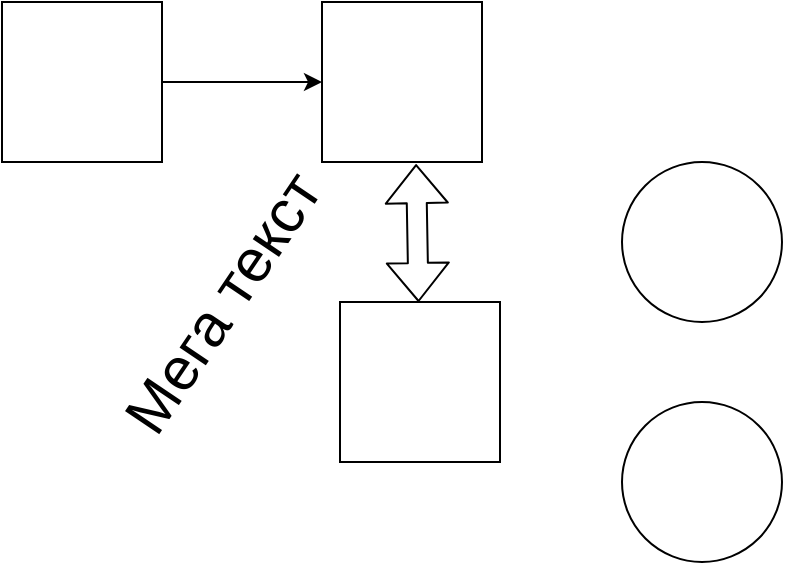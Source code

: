 <mxfile version="10.7.5" type="github"><diagram id="4Ro7-zaFBpL1dnS4aytV" name="Page-1"><mxGraphModel dx="1074" dy="596" grid="1" gridSize="10" guides="1" tooltips="1" connect="1" arrows="1" fold="1" page="1" pageScale="1" pageWidth="827" pageHeight="1169" math="0" shadow="0"><root><mxCell id="0"/><mxCell id="1" parent="0"/><mxCell id="ZoL4KQlUWgyn9CmLvHV1-4" value="" style="edgeStyle=orthogonalEdgeStyle;rounded=0;orthogonalLoop=1;jettySize=auto;html=1;" parent="1" source="ZoL4KQlUWgyn9CmLvHV1-1" target="ZoL4KQlUWgyn9CmLvHV1-3" edge="1"><mxGeometry relative="1" as="geometry"/></mxCell><mxCell id="ZoL4KQlUWgyn9CmLvHV1-1" value="" style="whiteSpace=wrap;html=1;aspect=fixed;" parent="1" vertex="1"><mxGeometry x="70" y="80" width="80" height="80" as="geometry"/></mxCell><mxCell id="ZoL4KQlUWgyn9CmLvHV1-3" value="" style="whiteSpace=wrap;html=1;aspect=fixed;" parent="1" vertex="1"><mxGeometry x="230" y="80" width="80" height="80" as="geometry"/></mxCell><mxCell id="ZoL4KQlUWgyn9CmLvHV1-2" value="" style="whiteSpace=wrap;html=1;aspect=fixed;" parent="1" vertex="1"><mxGeometry x="239" y="230" width="80" height="80" as="geometry"/></mxCell><mxCell id="ZoL4KQlUWgyn9CmLvHV1-5" value="" style="shape=flexArrow;endArrow=classic;startArrow=classic;html=1;entryX=0.588;entryY=1.013;entryDx=0;entryDy=0;entryPerimeter=0;" parent="1" source="ZoL4KQlUWgyn9CmLvHV1-2" target="ZoL4KQlUWgyn9CmLvHV1-3" edge="1"><mxGeometry width="50" height="50" relative="1" as="geometry"><mxPoint x="70" y="380" as="sourcePoint"/><mxPoint x="90" y="310" as="targetPoint"/></mxGeometry></mxCell><mxCell id="ZoL4KQlUWgyn9CmLvHV1-6" value="&lt;font style=&quot;font-size: 30px&quot;&gt;Мега текст&lt;/font&gt;" style="text;html=1;strokeColor=none;fillColor=none;align=center;verticalAlign=middle;whiteSpace=wrap;rounded=0;rotation=-56;" parent="1" vertex="1"><mxGeometry x="30" y="200" width="300" height="60" as="geometry"/></mxCell><mxCell id="CW46itHJdqX5c2O_OQNF-1" value="" style="ellipse;whiteSpace=wrap;html=1;aspect=fixed;" vertex="1" parent="1"><mxGeometry x="380" y="160" width="80" height="80" as="geometry"/></mxCell><mxCell id="Jh8PCR7lh2IysitdJEYh-1" value="" style="ellipse;whiteSpace=wrap;html=1;aspect=fixed;" vertex="1" parent="1"><mxGeometry x="380" y="280" width="80" height="80" as="geometry"/></mxCell></root></mxGraphModel></diagram></mxfile>